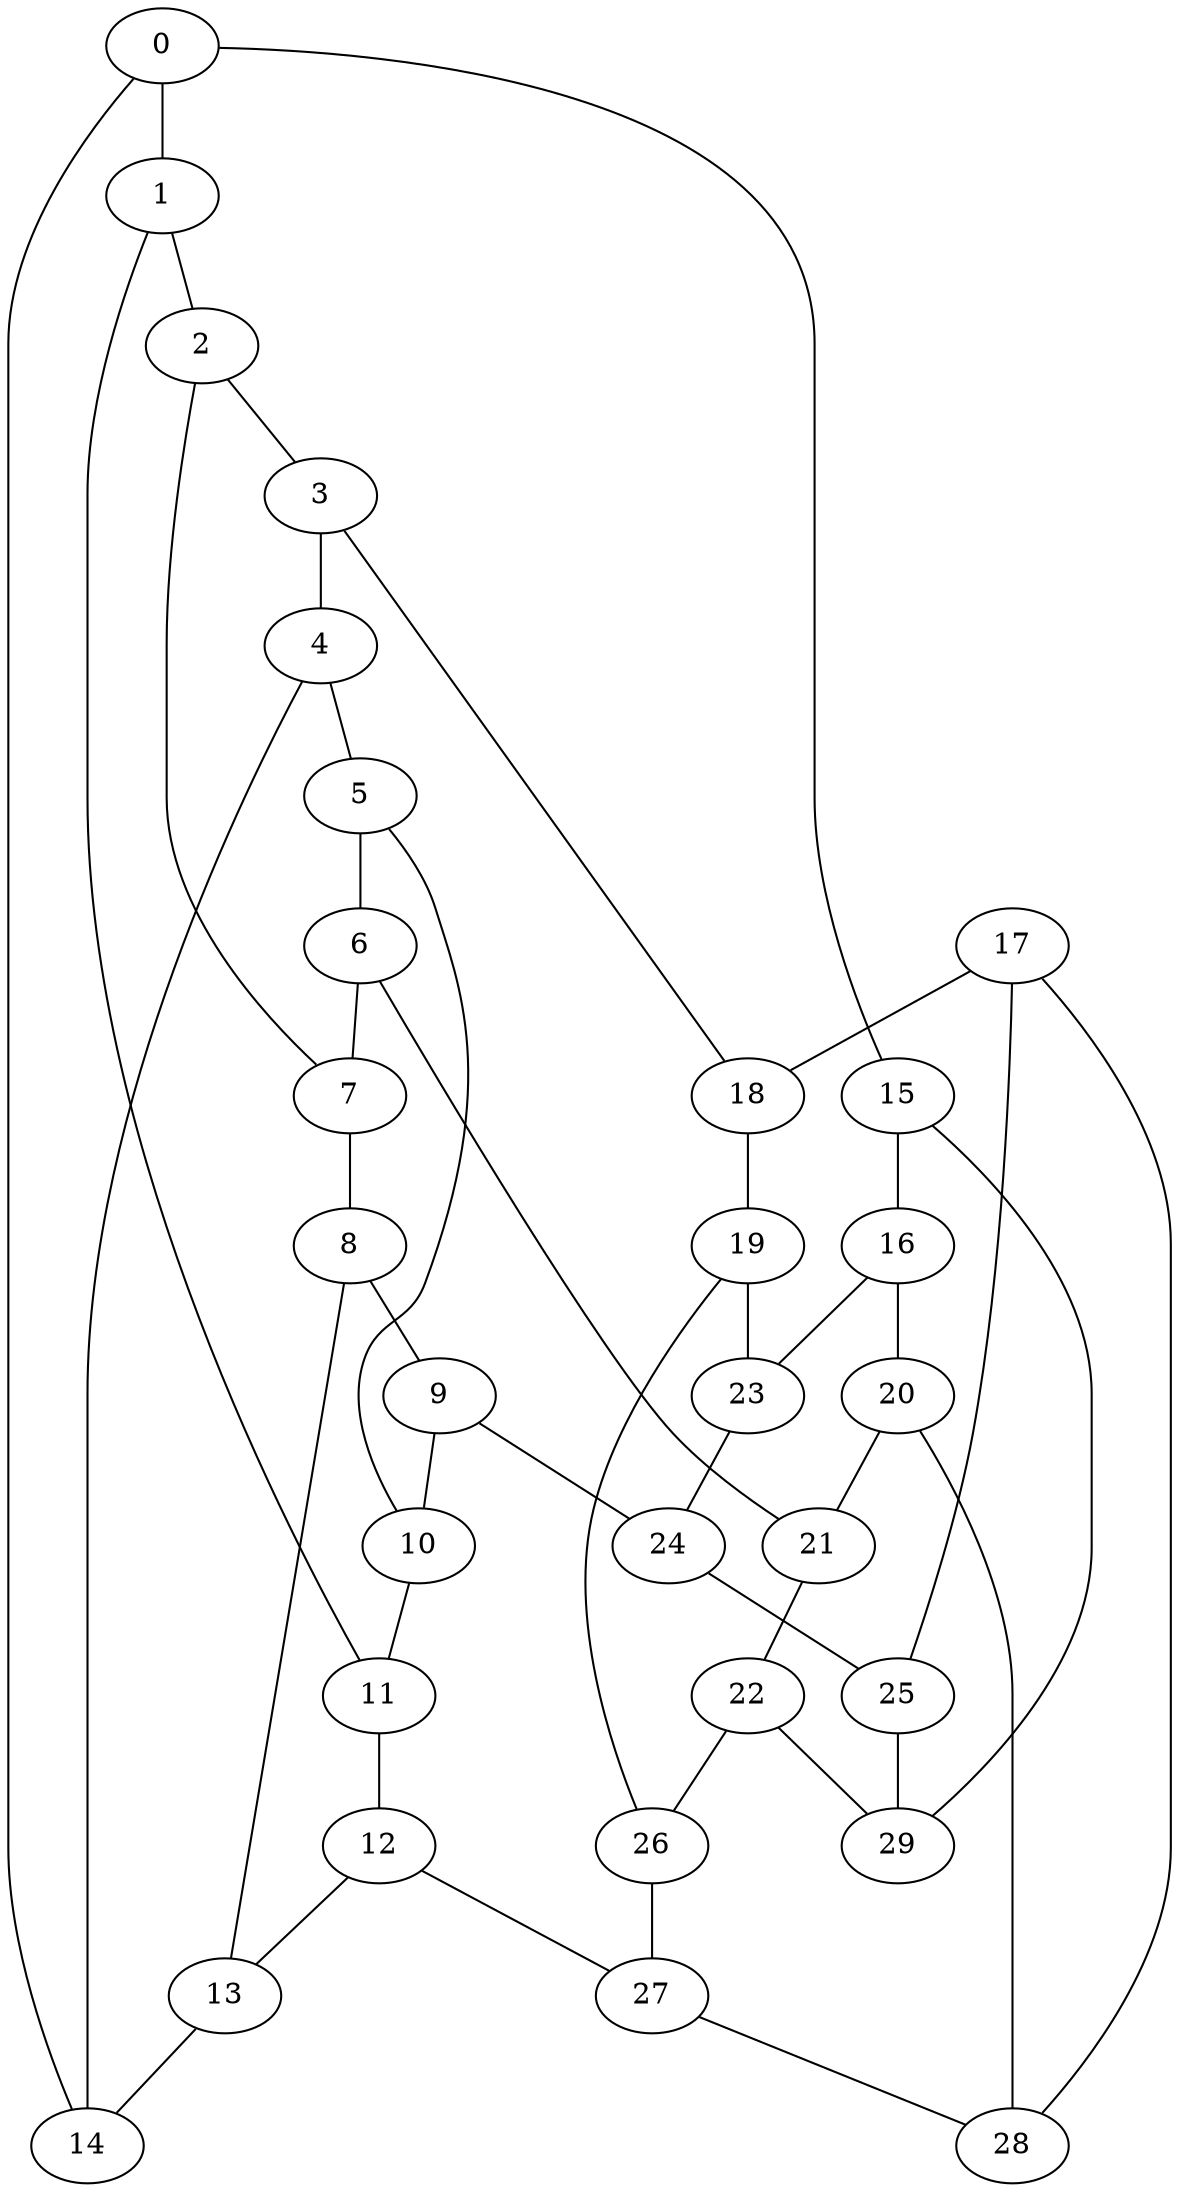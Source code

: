 graph g {0;1;2;3;4;5;6;7;8;9;10;11;12;13;14;15;16;17;18;19;20;21;22;23;24;25;26;27;28;29;0 -- 1;0 -- 14;0 -- 15;1 -- 2;1 -- 11;2 -- 3;2 -- 7;3 -- 4;3 -- 18;4 -- 5;4 -- 14;5 -- 6;5 -- 10;6 -- 7;6 -- 21;7 -- 8;8 -- 9;8 -- 13;9 -- 10;9 -- 24;10 -- 11;11 -- 12;12 -- 13;12 -- 27;13 -- 14;15 -- 16;15 -- 29;16 -- 20;16 -- 23;17 -- 18;17 -- 25;17 -- 28;18 -- 19;19 -- 23;19 -- 26;20 -- 21;20 -- 28;21 -- 22;22 -- 26;22 -- 29;23 -- 24;24 -- 25;25 -- 29;26 -- 27;27 -- 28;}